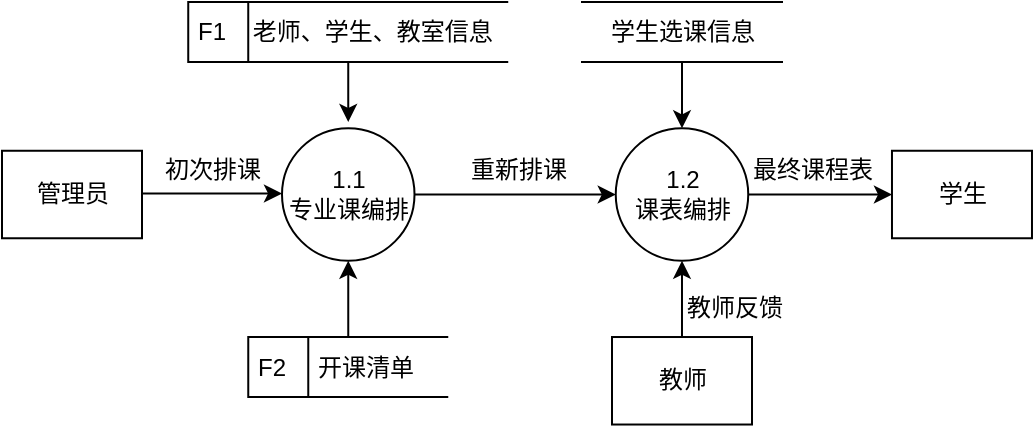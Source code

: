 <mxfile>
    <diagram id="ZSPea9GnnO6XsgF7kFbA" name="第 1 页">
        <mxGraphModel dx="1031" dy="572" grid="1" gridSize="10" guides="1" tooltips="1" connect="1" arrows="1" fold="1" page="1" pageScale="1" pageWidth="827" pageHeight="1169" math="0" shadow="0">
            <root>
                <mxCell id="0"/>
                <mxCell id="1" parent="0"/>
                <mxCell id="2" style="edgeStyle=none;html=1;entryX=0;entryY=0.332;entryDx=0;entryDy=0;entryPerimeter=0;" edge="1" parent="1">
                    <mxGeometry relative="1" as="geometry">
                        <mxPoint x="160" y="285.76" as="sourcePoint"/>
                        <mxPoint x="230" y="285.755" as="targetPoint"/>
                    </mxGeometry>
                </mxCell>
                <mxCell id="3" value="管理员" style="html=1;dashed=0;whitespace=wrap;" vertex="1" parent="1">
                    <mxGeometry x="90" y="264.38" width="70" height="43.75" as="geometry"/>
                </mxCell>
                <mxCell id="4" value="初次排课" style="text;html=1;align=center;verticalAlign=middle;resizable=0;points=[];autosize=1;strokeColor=none;fillColor=none;" vertex="1" parent="1">
                    <mxGeometry x="160" y="259.38" width="70" height="30" as="geometry"/>
                </mxCell>
                <mxCell id="5" style="edgeStyle=none;html=1;exitX=0.5;exitY=0;exitDx=0;exitDy=0;entryX=0.5;entryY=1;entryDx=0;entryDy=0;" edge="1" parent="1" source="6" target="16">
                    <mxGeometry relative="1" as="geometry"/>
                </mxCell>
                <mxCell id="6" value="教师" style="html=1;dashed=0;whitespace=wrap;" vertex="1" parent="1">
                    <mxGeometry x="395" y="357.51" width="70" height="43.75" as="geometry"/>
                </mxCell>
                <mxCell id="7" style="edgeStyle=none;html=1;exitX=0.5;exitY=1;exitDx=0;exitDy=0;entryX=0.5;entryY=0;entryDx=0;entryDy=0;" edge="1" parent="1" source="10">
                    <mxGeometry relative="1" as="geometry">
                        <mxPoint x="263.125" y="250" as="targetPoint"/>
                    </mxGeometry>
                </mxCell>
                <mxCell id="8" style="edgeStyle=none;html=1;exitX=1;exitY=0.5;exitDx=0;exitDy=0;entryX=0;entryY=0.5;entryDx=0;entryDy=0;" edge="1" parent="1" source="9" target="16">
                    <mxGeometry relative="1" as="geometry">
                        <mxPoint x="370" y="286" as="targetPoint"/>
                    </mxGeometry>
                </mxCell>
                <mxCell id="9" value="1.1&lt;br&gt;专业课编排" style="shape=ellipse;html=1;dashed=0;whitespace=wrap;aspect=fixed;perimeter=ellipsePerimeter;" vertex="1" parent="1">
                    <mxGeometry x="230" y="253.13" width="66.25" height="66.25" as="geometry"/>
                </mxCell>
                <mxCell id="10" value="&lt;span style=&quot;text-align: center;&quot;&gt;F1&amp;nbsp; &amp;nbsp; 老师、学生、教室信息&lt;/span&gt;" style="html=1;dashed=0;whitespace=wrap;shape=mxgraph.dfd.dataStoreID;align=left;spacingLeft=3;points=[[0,0],[0.5,0],[1,0],[0,0.5],[1,0.5],[0,1],[0.5,1],[1,1]];" vertex="1" parent="1">
                    <mxGeometry x="183.12" y="190" width="160" height="30" as="geometry"/>
                </mxCell>
                <mxCell id="11" style="edgeStyle=none;html=1;exitX=0.5;exitY=0;exitDx=0;exitDy=0;entryX=0.5;entryY=1;entryDx=0;entryDy=0;" edge="1" parent="1" source="12" target="9">
                    <mxGeometry relative="1" as="geometry">
                        <mxPoint x="263" y="320" as="targetPoint"/>
                    </mxGeometry>
                </mxCell>
                <mxCell id="12" value="F2&lt;span style=&quot;white-space: pre;&quot;&gt;&#9;&lt;/span&gt;&amp;nbsp;开课清单" style="html=1;dashed=0;whitespace=wrap;shape=mxgraph.dfd.dataStoreID;align=left;spacingLeft=3;points=[[0,0],[0.5,0],[1,0],[0,0.5],[1,0.5],[0,1],[0.5,1],[1,1]];" vertex="1" parent="1">
                    <mxGeometry x="213.13" y="357.51" width="100" height="30" as="geometry"/>
                </mxCell>
                <mxCell id="13" value="教师反馈" style="text;html=1;align=center;verticalAlign=middle;resizable=0;points=[];autosize=1;strokeColor=none;fillColor=none;" vertex="1" parent="1">
                    <mxGeometry x="421.24" y="327.51" width="70" height="30" as="geometry"/>
                </mxCell>
                <mxCell id="14" value="重新排课" style="text;html=1;align=center;verticalAlign=middle;resizable=0;points=[];autosize=1;strokeColor=none;fillColor=none;" vertex="1" parent="1">
                    <mxGeometry x="313.12" y="259.38" width="70" height="30" as="geometry"/>
                </mxCell>
                <mxCell id="15" value="" style="edgeStyle=none;html=1;entryX=0;entryY=0.5;entryDx=0;entryDy=0;" edge="1" parent="1" source="16" target="17">
                    <mxGeometry relative="1" as="geometry">
                        <mxPoint x="504.99" y="286" as="targetPoint"/>
                    </mxGeometry>
                </mxCell>
                <mxCell id="16" value="1.2&lt;br&gt;课表编排" style="shape=ellipse;html=1;dashed=0;whitespace=wrap;aspect=fixed;perimeter=ellipsePerimeter;" vertex="1" parent="1">
                    <mxGeometry x="396.87" y="253.13" width="66.25" height="66.25" as="geometry"/>
                </mxCell>
                <mxCell id="17" value="学生" style="html=1;dashed=0;whitespace=wrap;" vertex="1" parent="1">
                    <mxGeometry x="534.99" y="264.38" width="70" height="43.75" as="geometry"/>
                </mxCell>
                <mxCell id="18" value="最终课程表" style="text;html=1;align=center;verticalAlign=middle;resizable=0;points=[];autosize=1;strokeColor=none;fillColor=none;" vertex="1" parent="1">
                    <mxGeometry x="454.99" y="259.38" width="80" height="30" as="geometry"/>
                </mxCell>
                <mxCell id="19" style="edgeStyle=none;html=1;exitX=0.5;exitY=1;exitDx=0;exitDy=0;entryX=0.5;entryY=0;entryDx=0;entryDy=0;" edge="1" parent="1" source="20" target="16">
                    <mxGeometry relative="1" as="geometry"/>
                </mxCell>
                <mxCell id="20" value="学生选课信息" style="html=1;dashed=0;whitespace=wrap;shape=partialRectangle;right=0;left=0;" vertex="1" parent="1">
                    <mxGeometry x="380" y="190" width="100" height="30" as="geometry"/>
                </mxCell>
            </root>
        </mxGraphModel>
    </diagram>
</mxfile>